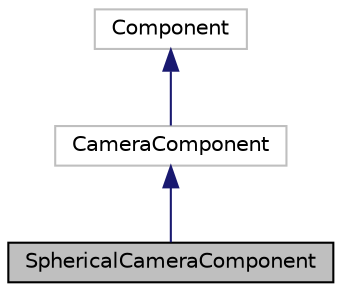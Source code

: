 digraph "SphericalCameraComponent"
{
 // LATEX_PDF_SIZE
  edge [fontname="Helvetica",fontsize="10",labelfontname="Helvetica",labelfontsize="10"];
  node [fontname="Helvetica",fontsize="10",shape=record];
  Node1 [label="SphericalCameraComponent",height=0.2,width=0.4,color="black", fillcolor="grey75", style="filled", fontcolor="black",tooltip=" "];
  Node2 -> Node1 [dir="back",color="midnightblue",fontsize="10",style="solid",fontname="Helvetica"];
  Node2 [label="CameraComponent",height=0.2,width=0.4,color="grey75", fillcolor="white", style="filled",URL="$class_camera_component.html",tooltip=" "];
  Node3 -> Node2 [dir="back",color="midnightblue",fontsize="10",style="solid",fontname="Helvetica"];
  Node3 [label="Component",height=0.2,width=0.4,color="grey75", fillcolor="white", style="filled",URL="$class_component.html",tooltip=" "];
}
